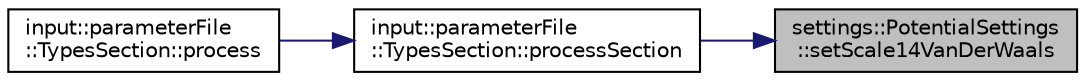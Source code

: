 digraph "settings::PotentialSettings::setScale14VanDerWaals"
{
 // LATEX_PDF_SIZE
  edge [fontname="Helvetica",fontsize="10",labelfontname="Helvetica",labelfontsize="10"];
  node [fontname="Helvetica",fontsize="10",shape=record];
  rankdir="RL";
  Node1 [label="settings::PotentialSettings\l::setScale14VanDerWaals",height=0.2,width=0.4,color="black", fillcolor="grey75", style="filled", fontcolor="black",tooltip=" "];
  Node1 -> Node2 [dir="back",color="midnightblue",fontsize="10",style="solid",fontname="Helvetica"];
  Node2 [label="input::parameterFile\l::TypesSection::processSection",height=0.2,width=0.4,color="black", fillcolor="white", style="filled",URL="$classinput_1_1parameterFile_1_1TypesSection.html#a09d150bda73e7619f44c2e6903a22512",tooltip="process types section and sets the scale factors for the 1-4 interactions in potentialSettings"];
  Node2 -> Node3 [dir="back",color="midnightblue",fontsize="10",style="solid",fontname="Helvetica"];
  Node3 [label="input::parameterFile\l::TypesSection::process",height=0.2,width=0.4,color="black", fillcolor="white", style="filled",URL="$classinput_1_1parameterFile_1_1TypesSection.html#a232423f6ec333d3ee297227a33553ab4",tooltip="Overwrites process function of ParameterFileSection base class. It just forwards the call to processS..."];
}
